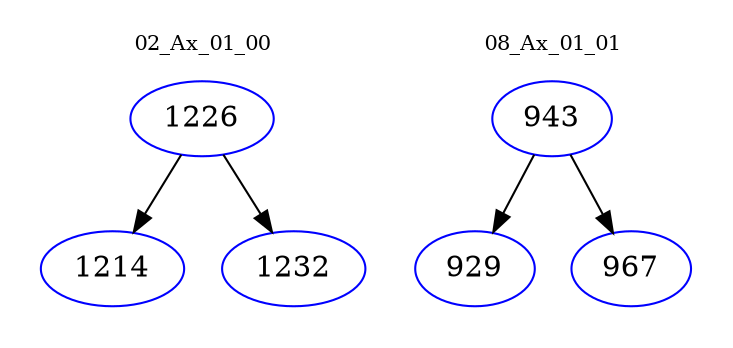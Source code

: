 digraph{
subgraph cluster_0 {
color = white
label = "02_Ax_01_00";
fontsize=10;
T0_1226 [label="1226", color="blue"]
T0_1226 -> T0_1214 [color="black"]
T0_1214 [label="1214", color="blue"]
T0_1226 -> T0_1232 [color="black"]
T0_1232 [label="1232", color="blue"]
}
subgraph cluster_1 {
color = white
label = "08_Ax_01_01";
fontsize=10;
T1_943 [label="943", color="blue"]
T1_943 -> T1_929 [color="black"]
T1_929 [label="929", color="blue"]
T1_943 -> T1_967 [color="black"]
T1_967 [label="967", color="blue"]
}
}
